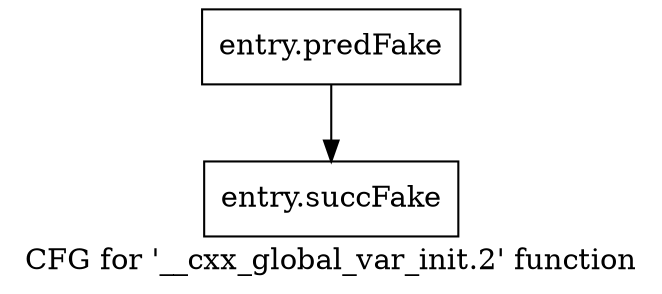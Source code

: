 digraph "CFG for '__cxx_global_var_init.2' function" {
	label="CFG for '__cxx_global_var_init.2' function";

	Node0x58479c0 [shape=record,filename="/home/omerfaruk/tools/Xilinx/Vitis_HLS/2023.2/tps/lnx64/gcc-8.3.0/lib/gcc/x86_64-pc-linux-gnu/8.3.0/../../../../include/c++/8.3.0/iostream",linenumber="74",label="{entry.predFake}"];
	Node0x58479c0 -> Node0x5ab1f60[ callList="" memoryops="" filename="/home/omerfaruk/tools/Xilinx/Vitis_HLS/2023.2/tps/lnx64/gcc-8.3.0/lib/gcc/x86_64-pc-linux-gnu/8.3.0/../../../../include/c++/8.3.0/iostream" execusionnum="0"];
	Node0x5ab1f60 [shape=record,filename="/home/omerfaruk/tools/Xilinx/Vitis_HLS/2023.2/tps/lnx64/gcc-8.3.0/lib/gcc/x86_64-pc-linux-gnu/8.3.0/../../../../include/c++/8.3.0/iostream",linenumber="74",label="{entry.succFake}"];
}
